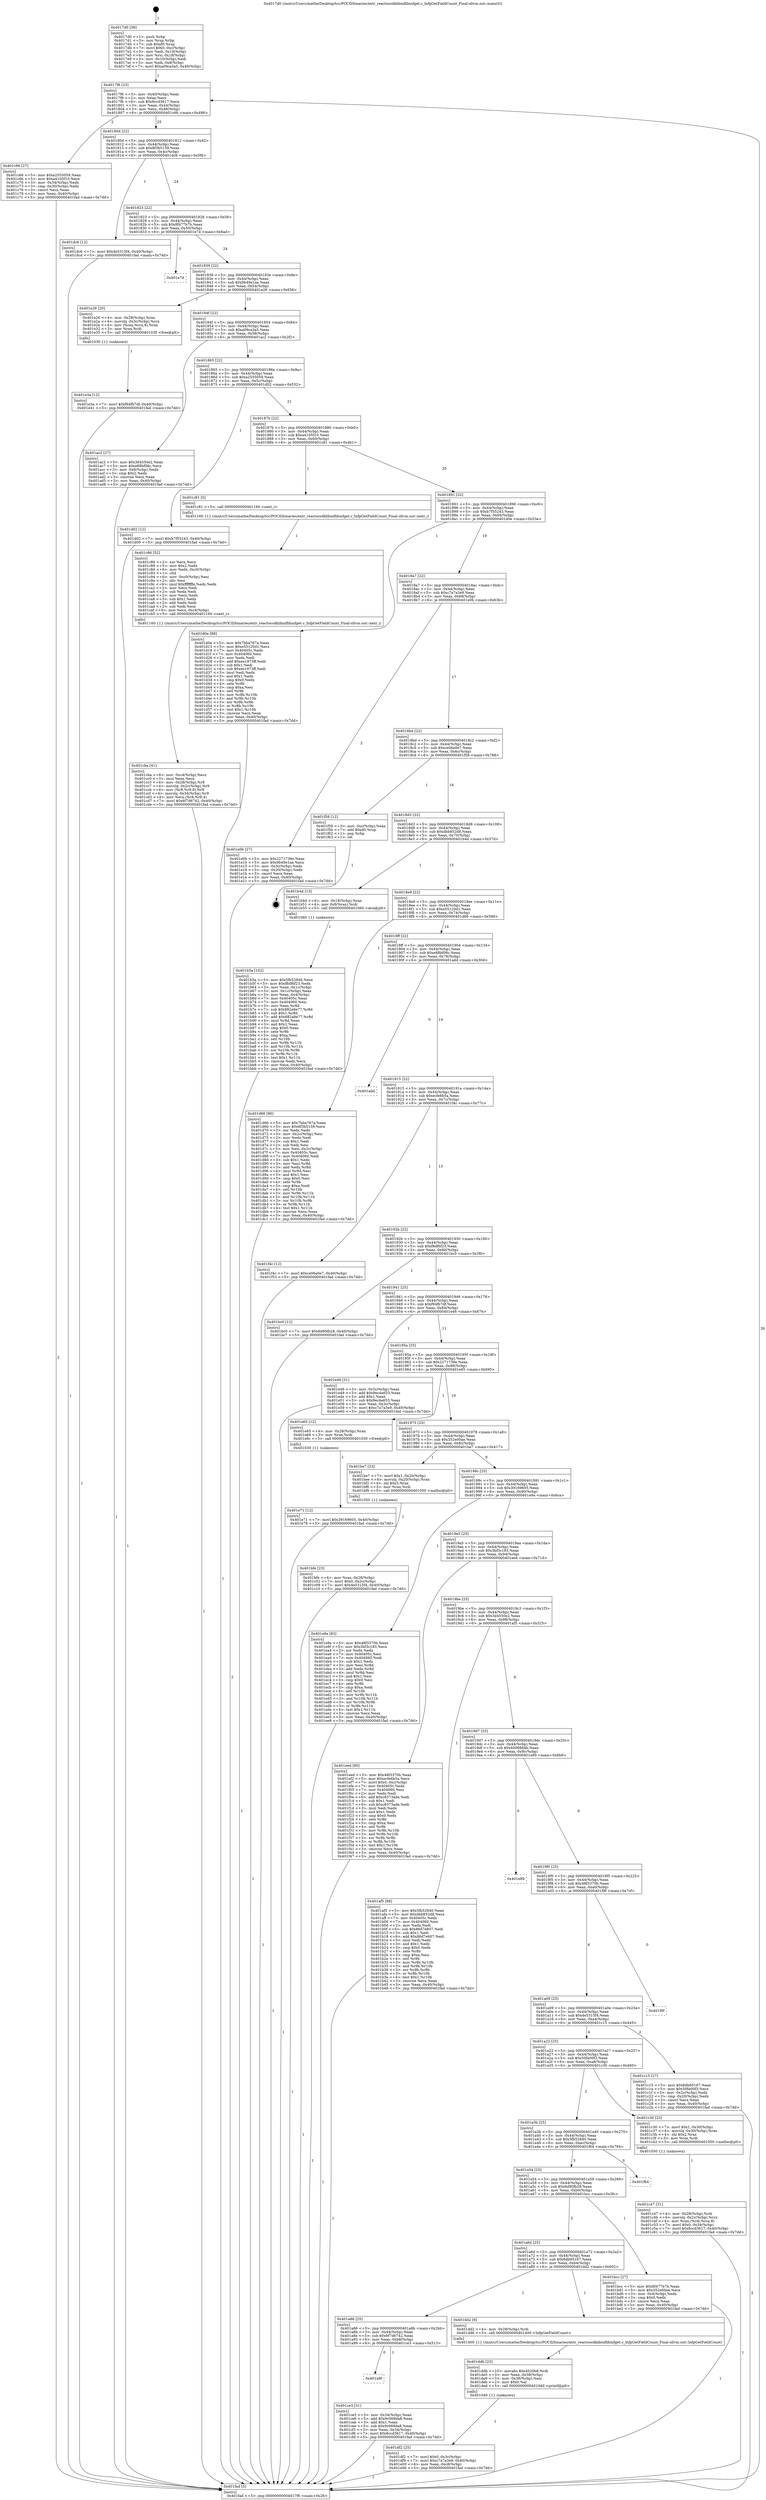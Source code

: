 digraph "0x4017d0" {
  label = "0x4017d0 (/mnt/c/Users/mathe/Desktop/tcc/POCII/binaries/extr_reactossdklibinflibinfget.c_InfpGetFieldCount_Final-ollvm.out::main(0))"
  labelloc = "t"
  node[shape=record]

  Entry [label="",width=0.3,height=0.3,shape=circle,fillcolor=black,style=filled]
  "0x4017f6" [label="{
     0x4017f6 [23]\l
     | [instrs]\l
     &nbsp;&nbsp;0x4017f6 \<+3\>: mov -0x40(%rbp),%eax\l
     &nbsp;&nbsp;0x4017f9 \<+2\>: mov %eax,%ecx\l
     &nbsp;&nbsp;0x4017fb \<+6\>: sub $0x8ccd3617,%ecx\l
     &nbsp;&nbsp;0x401801 \<+3\>: mov %eax,-0x44(%rbp)\l
     &nbsp;&nbsp;0x401804 \<+3\>: mov %ecx,-0x48(%rbp)\l
     &nbsp;&nbsp;0x401807 \<+6\>: je 0000000000401c66 \<main+0x496\>\l
  }"]
  "0x401c66" [label="{
     0x401c66 [27]\l
     | [instrs]\l
     &nbsp;&nbsp;0x401c66 \<+5\>: mov $0xa2555059,%eax\l
     &nbsp;&nbsp;0x401c6b \<+5\>: mov $0xa4105f10,%ecx\l
     &nbsp;&nbsp;0x401c70 \<+3\>: mov -0x34(%rbp),%edx\l
     &nbsp;&nbsp;0x401c73 \<+3\>: cmp -0x30(%rbp),%edx\l
     &nbsp;&nbsp;0x401c76 \<+3\>: cmovl %ecx,%eax\l
     &nbsp;&nbsp;0x401c79 \<+3\>: mov %eax,-0x40(%rbp)\l
     &nbsp;&nbsp;0x401c7c \<+5\>: jmp 0000000000401fad \<main+0x7dd\>\l
  }"]
  "0x40180d" [label="{
     0x40180d [22]\l
     | [instrs]\l
     &nbsp;&nbsp;0x40180d \<+5\>: jmp 0000000000401812 \<main+0x42\>\l
     &nbsp;&nbsp;0x401812 \<+3\>: mov -0x44(%rbp),%eax\l
     &nbsp;&nbsp;0x401815 \<+5\>: sub $0x8f3b5159,%eax\l
     &nbsp;&nbsp;0x40181a \<+3\>: mov %eax,-0x4c(%rbp)\l
     &nbsp;&nbsp;0x40181d \<+6\>: je 0000000000401dc6 \<main+0x5f6\>\l
  }"]
  Exit [label="",width=0.3,height=0.3,shape=circle,fillcolor=black,style=filled,peripheries=2]
  "0x401dc6" [label="{
     0x401dc6 [12]\l
     | [instrs]\l
     &nbsp;&nbsp;0x401dc6 \<+7\>: movl $0x4e5315f4,-0x40(%rbp)\l
     &nbsp;&nbsp;0x401dcd \<+5\>: jmp 0000000000401fad \<main+0x7dd\>\l
  }"]
  "0x401823" [label="{
     0x401823 [22]\l
     | [instrs]\l
     &nbsp;&nbsp;0x401823 \<+5\>: jmp 0000000000401828 \<main+0x58\>\l
     &nbsp;&nbsp;0x401828 \<+3\>: mov -0x44(%rbp),%eax\l
     &nbsp;&nbsp;0x40182b \<+5\>: sub $0x8f477b7b,%eax\l
     &nbsp;&nbsp;0x401830 \<+3\>: mov %eax,-0x50(%rbp)\l
     &nbsp;&nbsp;0x401833 \<+6\>: je 0000000000401e7d \<main+0x6ad\>\l
  }"]
  "0x401e71" [label="{
     0x401e71 [12]\l
     | [instrs]\l
     &nbsp;&nbsp;0x401e71 \<+7\>: movl $0x39169605,-0x40(%rbp)\l
     &nbsp;&nbsp;0x401e78 \<+5\>: jmp 0000000000401fad \<main+0x7dd\>\l
  }"]
  "0x401e7d" [label="{
     0x401e7d\l
  }", style=dashed]
  "0x401839" [label="{
     0x401839 [22]\l
     | [instrs]\l
     &nbsp;&nbsp;0x401839 \<+5\>: jmp 000000000040183e \<main+0x6e\>\l
     &nbsp;&nbsp;0x40183e \<+3\>: mov -0x44(%rbp),%eax\l
     &nbsp;&nbsp;0x401841 \<+5\>: sub $0x9b49e1ae,%eax\l
     &nbsp;&nbsp;0x401846 \<+3\>: mov %eax,-0x54(%rbp)\l
     &nbsp;&nbsp;0x401849 \<+6\>: je 0000000000401e26 \<main+0x656\>\l
  }"]
  "0x401e3a" [label="{
     0x401e3a [12]\l
     | [instrs]\l
     &nbsp;&nbsp;0x401e3a \<+7\>: movl $0xf94fb7df,-0x40(%rbp)\l
     &nbsp;&nbsp;0x401e41 \<+5\>: jmp 0000000000401fad \<main+0x7dd\>\l
  }"]
  "0x401e26" [label="{
     0x401e26 [20]\l
     | [instrs]\l
     &nbsp;&nbsp;0x401e26 \<+4\>: mov -0x28(%rbp),%rax\l
     &nbsp;&nbsp;0x401e2a \<+4\>: movslq -0x3c(%rbp),%rcx\l
     &nbsp;&nbsp;0x401e2e \<+4\>: mov (%rax,%rcx,8),%rax\l
     &nbsp;&nbsp;0x401e32 \<+3\>: mov %rax,%rdi\l
     &nbsp;&nbsp;0x401e35 \<+5\>: call 0000000000401030 \<free@plt\>\l
     | [calls]\l
     &nbsp;&nbsp;0x401030 \{1\} (unknown)\l
  }"]
  "0x40184f" [label="{
     0x40184f [22]\l
     | [instrs]\l
     &nbsp;&nbsp;0x40184f \<+5\>: jmp 0000000000401854 \<main+0x84\>\l
     &nbsp;&nbsp;0x401854 \<+3\>: mov -0x44(%rbp),%eax\l
     &nbsp;&nbsp;0x401857 \<+5\>: sub $0xa09ca3a5,%eax\l
     &nbsp;&nbsp;0x40185c \<+3\>: mov %eax,-0x58(%rbp)\l
     &nbsp;&nbsp;0x40185f \<+6\>: je 0000000000401ac2 \<main+0x2f2\>\l
  }"]
  "0x401df2" [label="{
     0x401df2 [25]\l
     | [instrs]\l
     &nbsp;&nbsp;0x401df2 \<+7\>: movl $0x0,-0x3c(%rbp)\l
     &nbsp;&nbsp;0x401df9 \<+7\>: movl $0xc7a7a3e9,-0x40(%rbp)\l
     &nbsp;&nbsp;0x401e00 \<+6\>: mov %eax,-0xc8(%rbp)\l
     &nbsp;&nbsp;0x401e06 \<+5\>: jmp 0000000000401fad \<main+0x7dd\>\l
  }"]
  "0x401ac2" [label="{
     0x401ac2 [27]\l
     | [instrs]\l
     &nbsp;&nbsp;0x401ac2 \<+5\>: mov $0x3d4550e2,%eax\l
     &nbsp;&nbsp;0x401ac7 \<+5\>: mov $0xe88bf06c,%ecx\l
     &nbsp;&nbsp;0x401acc \<+3\>: mov -0x8(%rbp),%edx\l
     &nbsp;&nbsp;0x401acf \<+3\>: cmp $0x2,%edx\l
     &nbsp;&nbsp;0x401ad2 \<+3\>: cmovne %ecx,%eax\l
     &nbsp;&nbsp;0x401ad5 \<+3\>: mov %eax,-0x40(%rbp)\l
     &nbsp;&nbsp;0x401ad8 \<+5\>: jmp 0000000000401fad \<main+0x7dd\>\l
  }"]
  "0x401865" [label="{
     0x401865 [22]\l
     | [instrs]\l
     &nbsp;&nbsp;0x401865 \<+5\>: jmp 000000000040186a \<main+0x9a\>\l
     &nbsp;&nbsp;0x40186a \<+3\>: mov -0x44(%rbp),%eax\l
     &nbsp;&nbsp;0x40186d \<+5\>: sub $0xa2555059,%eax\l
     &nbsp;&nbsp;0x401872 \<+3\>: mov %eax,-0x5c(%rbp)\l
     &nbsp;&nbsp;0x401875 \<+6\>: je 0000000000401d02 \<main+0x532\>\l
  }"]
  "0x401fad" [label="{
     0x401fad [5]\l
     | [instrs]\l
     &nbsp;&nbsp;0x401fad \<+5\>: jmp 00000000004017f6 \<main+0x26\>\l
  }"]
  "0x4017d0" [label="{
     0x4017d0 [38]\l
     | [instrs]\l
     &nbsp;&nbsp;0x4017d0 \<+1\>: push %rbp\l
     &nbsp;&nbsp;0x4017d1 \<+3\>: mov %rsp,%rbp\l
     &nbsp;&nbsp;0x4017d4 \<+7\>: sub $0xd0,%rsp\l
     &nbsp;&nbsp;0x4017db \<+7\>: movl $0x0,-0xc(%rbp)\l
     &nbsp;&nbsp;0x4017e2 \<+3\>: mov %edi,-0x10(%rbp)\l
     &nbsp;&nbsp;0x4017e5 \<+4\>: mov %rsi,-0x18(%rbp)\l
     &nbsp;&nbsp;0x4017e9 \<+3\>: mov -0x10(%rbp),%edi\l
     &nbsp;&nbsp;0x4017ec \<+3\>: mov %edi,-0x8(%rbp)\l
     &nbsp;&nbsp;0x4017ef \<+7\>: movl $0xa09ca3a5,-0x40(%rbp)\l
  }"]
  "0x401ddb" [label="{
     0x401ddb [23]\l
     | [instrs]\l
     &nbsp;&nbsp;0x401ddb \<+10\>: movabs $0x4020b6,%rdi\l
     &nbsp;&nbsp;0x401de5 \<+3\>: mov %eax,-0x38(%rbp)\l
     &nbsp;&nbsp;0x401de8 \<+3\>: mov -0x38(%rbp),%esi\l
     &nbsp;&nbsp;0x401deb \<+2\>: mov $0x0,%al\l
     &nbsp;&nbsp;0x401ded \<+5\>: call 0000000000401040 \<printf@plt\>\l
     | [calls]\l
     &nbsp;&nbsp;0x401040 \{1\} (unknown)\l
  }"]
  "0x401d02" [label="{
     0x401d02 [12]\l
     | [instrs]\l
     &nbsp;&nbsp;0x401d02 \<+7\>: movl $0xb7f55243,-0x40(%rbp)\l
     &nbsp;&nbsp;0x401d09 \<+5\>: jmp 0000000000401fad \<main+0x7dd\>\l
  }"]
  "0x40187b" [label="{
     0x40187b [22]\l
     | [instrs]\l
     &nbsp;&nbsp;0x40187b \<+5\>: jmp 0000000000401880 \<main+0xb0\>\l
     &nbsp;&nbsp;0x401880 \<+3\>: mov -0x44(%rbp),%eax\l
     &nbsp;&nbsp;0x401883 \<+5\>: sub $0xa4105f10,%eax\l
     &nbsp;&nbsp;0x401888 \<+3\>: mov %eax,-0x60(%rbp)\l
     &nbsp;&nbsp;0x40188b \<+6\>: je 0000000000401c81 \<main+0x4b1\>\l
  }"]
  "0x401a9f" [label="{
     0x401a9f\l
  }", style=dashed]
  "0x401c81" [label="{
     0x401c81 [5]\l
     | [instrs]\l
     &nbsp;&nbsp;0x401c81 \<+5\>: call 0000000000401160 \<next_i\>\l
     | [calls]\l
     &nbsp;&nbsp;0x401160 \{1\} (/mnt/c/Users/mathe/Desktop/tcc/POCII/binaries/extr_reactossdklibinflibinfget.c_InfpGetFieldCount_Final-ollvm.out::next_i)\l
  }"]
  "0x401891" [label="{
     0x401891 [22]\l
     | [instrs]\l
     &nbsp;&nbsp;0x401891 \<+5\>: jmp 0000000000401896 \<main+0xc6\>\l
     &nbsp;&nbsp;0x401896 \<+3\>: mov -0x44(%rbp),%eax\l
     &nbsp;&nbsp;0x401899 \<+5\>: sub $0xb7f55243,%eax\l
     &nbsp;&nbsp;0x40189e \<+3\>: mov %eax,-0x64(%rbp)\l
     &nbsp;&nbsp;0x4018a1 \<+6\>: je 0000000000401d0e \<main+0x53e\>\l
  }"]
  "0x401ce3" [label="{
     0x401ce3 [31]\l
     | [instrs]\l
     &nbsp;&nbsp;0x401ce3 \<+3\>: mov -0x34(%rbp),%eax\l
     &nbsp;&nbsp;0x401ce6 \<+5\>: add $0x9c069da8,%eax\l
     &nbsp;&nbsp;0x401ceb \<+3\>: add $0x1,%eax\l
     &nbsp;&nbsp;0x401cee \<+5\>: sub $0x9c069da8,%eax\l
     &nbsp;&nbsp;0x401cf3 \<+3\>: mov %eax,-0x34(%rbp)\l
     &nbsp;&nbsp;0x401cf6 \<+7\>: movl $0x8ccd3617,-0x40(%rbp)\l
     &nbsp;&nbsp;0x401cfd \<+5\>: jmp 0000000000401fad \<main+0x7dd\>\l
  }"]
  "0x401d0e" [label="{
     0x401d0e [88]\l
     | [instrs]\l
     &nbsp;&nbsp;0x401d0e \<+5\>: mov $0x7bba767a,%eax\l
     &nbsp;&nbsp;0x401d13 \<+5\>: mov $0xe55120d1,%ecx\l
     &nbsp;&nbsp;0x401d18 \<+7\>: mov 0x40405c,%edx\l
     &nbsp;&nbsp;0x401d1f \<+7\>: mov 0x404060,%esi\l
     &nbsp;&nbsp;0x401d26 \<+2\>: mov %edx,%edi\l
     &nbsp;&nbsp;0x401d28 \<+6\>: add $0xee1973ff,%edi\l
     &nbsp;&nbsp;0x401d2e \<+3\>: sub $0x1,%edi\l
     &nbsp;&nbsp;0x401d31 \<+6\>: sub $0xee1973ff,%edi\l
     &nbsp;&nbsp;0x401d37 \<+3\>: imul %edi,%edx\l
     &nbsp;&nbsp;0x401d3a \<+3\>: and $0x1,%edx\l
     &nbsp;&nbsp;0x401d3d \<+3\>: cmp $0x0,%edx\l
     &nbsp;&nbsp;0x401d40 \<+4\>: sete %r8b\l
     &nbsp;&nbsp;0x401d44 \<+3\>: cmp $0xa,%esi\l
     &nbsp;&nbsp;0x401d47 \<+4\>: setl %r9b\l
     &nbsp;&nbsp;0x401d4b \<+3\>: mov %r8b,%r10b\l
     &nbsp;&nbsp;0x401d4e \<+3\>: and %r9b,%r10b\l
     &nbsp;&nbsp;0x401d51 \<+3\>: xor %r9b,%r8b\l
     &nbsp;&nbsp;0x401d54 \<+3\>: or %r8b,%r10b\l
     &nbsp;&nbsp;0x401d57 \<+4\>: test $0x1,%r10b\l
     &nbsp;&nbsp;0x401d5b \<+3\>: cmovne %ecx,%eax\l
     &nbsp;&nbsp;0x401d5e \<+3\>: mov %eax,-0x40(%rbp)\l
     &nbsp;&nbsp;0x401d61 \<+5\>: jmp 0000000000401fad \<main+0x7dd\>\l
  }"]
  "0x4018a7" [label="{
     0x4018a7 [22]\l
     | [instrs]\l
     &nbsp;&nbsp;0x4018a7 \<+5\>: jmp 00000000004018ac \<main+0xdc\>\l
     &nbsp;&nbsp;0x4018ac \<+3\>: mov -0x44(%rbp),%eax\l
     &nbsp;&nbsp;0x4018af \<+5\>: sub $0xc7a7a3e9,%eax\l
     &nbsp;&nbsp;0x4018b4 \<+3\>: mov %eax,-0x68(%rbp)\l
     &nbsp;&nbsp;0x4018b7 \<+6\>: je 0000000000401e0b \<main+0x63b\>\l
  }"]
  "0x401a86" [label="{
     0x401a86 [25]\l
     | [instrs]\l
     &nbsp;&nbsp;0x401a86 \<+5\>: jmp 0000000000401a8b \<main+0x2bb\>\l
     &nbsp;&nbsp;0x401a8b \<+3\>: mov -0x44(%rbp),%eax\l
     &nbsp;&nbsp;0x401a8e \<+5\>: sub $0x6f7d6742,%eax\l
     &nbsp;&nbsp;0x401a93 \<+6\>: mov %eax,-0xb8(%rbp)\l
     &nbsp;&nbsp;0x401a99 \<+6\>: je 0000000000401ce3 \<main+0x513\>\l
  }"]
  "0x401e0b" [label="{
     0x401e0b [27]\l
     | [instrs]\l
     &nbsp;&nbsp;0x401e0b \<+5\>: mov $0x2271739e,%eax\l
     &nbsp;&nbsp;0x401e10 \<+5\>: mov $0x9b49e1ae,%ecx\l
     &nbsp;&nbsp;0x401e15 \<+3\>: mov -0x3c(%rbp),%edx\l
     &nbsp;&nbsp;0x401e18 \<+3\>: cmp -0x20(%rbp),%edx\l
     &nbsp;&nbsp;0x401e1b \<+3\>: cmovl %ecx,%eax\l
     &nbsp;&nbsp;0x401e1e \<+3\>: mov %eax,-0x40(%rbp)\l
     &nbsp;&nbsp;0x401e21 \<+5\>: jmp 0000000000401fad \<main+0x7dd\>\l
  }"]
  "0x4018bd" [label="{
     0x4018bd [22]\l
     | [instrs]\l
     &nbsp;&nbsp;0x4018bd \<+5\>: jmp 00000000004018c2 \<main+0xf2\>\l
     &nbsp;&nbsp;0x4018c2 \<+3\>: mov -0x44(%rbp),%eax\l
     &nbsp;&nbsp;0x4018c5 \<+5\>: sub $0xce06a0e7,%eax\l
     &nbsp;&nbsp;0x4018ca \<+3\>: mov %eax,-0x6c(%rbp)\l
     &nbsp;&nbsp;0x4018cd \<+6\>: je 0000000000401f58 \<main+0x788\>\l
  }"]
  "0x401dd2" [label="{
     0x401dd2 [9]\l
     | [instrs]\l
     &nbsp;&nbsp;0x401dd2 \<+4\>: mov -0x28(%rbp),%rdi\l
     &nbsp;&nbsp;0x401dd6 \<+5\>: call 0000000000401400 \<InfpGetFieldCount\>\l
     | [calls]\l
     &nbsp;&nbsp;0x401400 \{1\} (/mnt/c/Users/mathe/Desktop/tcc/POCII/binaries/extr_reactossdklibinflibinfget.c_InfpGetFieldCount_Final-ollvm.out::InfpGetFieldCount)\l
  }"]
  "0x401f58" [label="{
     0x401f58 [12]\l
     | [instrs]\l
     &nbsp;&nbsp;0x401f58 \<+3\>: mov -0xc(%rbp),%eax\l
     &nbsp;&nbsp;0x401f5b \<+7\>: add $0xd0,%rsp\l
     &nbsp;&nbsp;0x401f62 \<+1\>: pop %rbp\l
     &nbsp;&nbsp;0x401f63 \<+1\>: ret\l
  }"]
  "0x4018d3" [label="{
     0x4018d3 [22]\l
     | [instrs]\l
     &nbsp;&nbsp;0x4018d3 \<+5\>: jmp 00000000004018d8 \<main+0x108\>\l
     &nbsp;&nbsp;0x4018d8 \<+3\>: mov -0x44(%rbp),%eax\l
     &nbsp;&nbsp;0x4018db \<+5\>: sub $0xdbb852d8,%eax\l
     &nbsp;&nbsp;0x4018e0 \<+3\>: mov %eax,-0x70(%rbp)\l
     &nbsp;&nbsp;0x4018e3 \<+6\>: je 0000000000401b4d \<main+0x37d\>\l
  }"]
  "0x401cba" [label="{
     0x401cba [41]\l
     | [instrs]\l
     &nbsp;&nbsp;0x401cba \<+6\>: mov -0xc4(%rbp),%ecx\l
     &nbsp;&nbsp;0x401cc0 \<+3\>: imul %eax,%ecx\l
     &nbsp;&nbsp;0x401cc3 \<+4\>: mov -0x28(%rbp),%r8\l
     &nbsp;&nbsp;0x401cc7 \<+4\>: movslq -0x2c(%rbp),%r9\l
     &nbsp;&nbsp;0x401ccb \<+4\>: mov (%r8,%r9,8),%r8\l
     &nbsp;&nbsp;0x401ccf \<+4\>: movslq -0x34(%rbp),%r9\l
     &nbsp;&nbsp;0x401cd3 \<+4\>: mov %ecx,(%r8,%r9,4)\l
     &nbsp;&nbsp;0x401cd7 \<+7\>: movl $0x6f7d6742,-0x40(%rbp)\l
     &nbsp;&nbsp;0x401cde \<+5\>: jmp 0000000000401fad \<main+0x7dd\>\l
  }"]
  "0x401b4d" [label="{
     0x401b4d [13]\l
     | [instrs]\l
     &nbsp;&nbsp;0x401b4d \<+4\>: mov -0x18(%rbp),%rax\l
     &nbsp;&nbsp;0x401b51 \<+4\>: mov 0x8(%rax),%rdi\l
     &nbsp;&nbsp;0x401b55 \<+5\>: call 0000000000401060 \<atoi@plt\>\l
     | [calls]\l
     &nbsp;&nbsp;0x401060 \{1\} (unknown)\l
  }"]
  "0x4018e9" [label="{
     0x4018e9 [22]\l
     | [instrs]\l
     &nbsp;&nbsp;0x4018e9 \<+5\>: jmp 00000000004018ee \<main+0x11e\>\l
     &nbsp;&nbsp;0x4018ee \<+3\>: mov -0x44(%rbp),%eax\l
     &nbsp;&nbsp;0x4018f1 \<+5\>: sub $0xe55120d1,%eax\l
     &nbsp;&nbsp;0x4018f6 \<+3\>: mov %eax,-0x74(%rbp)\l
     &nbsp;&nbsp;0x4018f9 \<+6\>: je 0000000000401d66 \<main+0x596\>\l
  }"]
  "0x401c86" [label="{
     0x401c86 [52]\l
     | [instrs]\l
     &nbsp;&nbsp;0x401c86 \<+2\>: xor %ecx,%ecx\l
     &nbsp;&nbsp;0x401c88 \<+5\>: mov $0x2,%edx\l
     &nbsp;&nbsp;0x401c8d \<+6\>: mov %edx,-0xc0(%rbp)\l
     &nbsp;&nbsp;0x401c93 \<+1\>: cltd\l
     &nbsp;&nbsp;0x401c94 \<+6\>: mov -0xc0(%rbp),%esi\l
     &nbsp;&nbsp;0x401c9a \<+2\>: idiv %esi\l
     &nbsp;&nbsp;0x401c9c \<+6\>: imul $0xfffffffe,%edx,%edx\l
     &nbsp;&nbsp;0x401ca2 \<+2\>: mov %ecx,%edi\l
     &nbsp;&nbsp;0x401ca4 \<+2\>: sub %edx,%edi\l
     &nbsp;&nbsp;0x401ca6 \<+2\>: mov %ecx,%edx\l
     &nbsp;&nbsp;0x401ca8 \<+3\>: sub $0x1,%edx\l
     &nbsp;&nbsp;0x401cab \<+2\>: add %edx,%edi\l
     &nbsp;&nbsp;0x401cad \<+2\>: sub %edi,%ecx\l
     &nbsp;&nbsp;0x401caf \<+6\>: mov %ecx,-0xc4(%rbp)\l
     &nbsp;&nbsp;0x401cb5 \<+5\>: call 0000000000401160 \<next_i\>\l
     | [calls]\l
     &nbsp;&nbsp;0x401160 \{1\} (/mnt/c/Users/mathe/Desktop/tcc/POCII/binaries/extr_reactossdklibinflibinfget.c_InfpGetFieldCount_Final-ollvm.out::next_i)\l
  }"]
  "0x401d66" [label="{
     0x401d66 [96]\l
     | [instrs]\l
     &nbsp;&nbsp;0x401d66 \<+5\>: mov $0x7bba767a,%eax\l
     &nbsp;&nbsp;0x401d6b \<+5\>: mov $0x8f3b5159,%ecx\l
     &nbsp;&nbsp;0x401d70 \<+2\>: xor %edx,%edx\l
     &nbsp;&nbsp;0x401d72 \<+3\>: mov -0x2c(%rbp),%esi\l
     &nbsp;&nbsp;0x401d75 \<+2\>: mov %edx,%edi\l
     &nbsp;&nbsp;0x401d77 \<+3\>: sub $0x1,%edi\l
     &nbsp;&nbsp;0x401d7a \<+2\>: sub %edi,%esi\l
     &nbsp;&nbsp;0x401d7c \<+3\>: mov %esi,-0x2c(%rbp)\l
     &nbsp;&nbsp;0x401d7f \<+7\>: mov 0x40405c,%esi\l
     &nbsp;&nbsp;0x401d86 \<+7\>: mov 0x404060,%edi\l
     &nbsp;&nbsp;0x401d8d \<+3\>: sub $0x1,%edx\l
     &nbsp;&nbsp;0x401d90 \<+3\>: mov %esi,%r8d\l
     &nbsp;&nbsp;0x401d93 \<+3\>: add %edx,%r8d\l
     &nbsp;&nbsp;0x401d96 \<+4\>: imul %r8d,%esi\l
     &nbsp;&nbsp;0x401d9a \<+3\>: and $0x1,%esi\l
     &nbsp;&nbsp;0x401d9d \<+3\>: cmp $0x0,%esi\l
     &nbsp;&nbsp;0x401da0 \<+4\>: sete %r9b\l
     &nbsp;&nbsp;0x401da4 \<+3\>: cmp $0xa,%edi\l
     &nbsp;&nbsp;0x401da7 \<+4\>: setl %r10b\l
     &nbsp;&nbsp;0x401dab \<+3\>: mov %r9b,%r11b\l
     &nbsp;&nbsp;0x401dae \<+3\>: and %r10b,%r11b\l
     &nbsp;&nbsp;0x401db1 \<+3\>: xor %r10b,%r9b\l
     &nbsp;&nbsp;0x401db4 \<+3\>: or %r9b,%r11b\l
     &nbsp;&nbsp;0x401db7 \<+4\>: test $0x1,%r11b\l
     &nbsp;&nbsp;0x401dbb \<+3\>: cmovne %ecx,%eax\l
     &nbsp;&nbsp;0x401dbe \<+3\>: mov %eax,-0x40(%rbp)\l
     &nbsp;&nbsp;0x401dc1 \<+5\>: jmp 0000000000401fad \<main+0x7dd\>\l
  }"]
  "0x4018ff" [label="{
     0x4018ff [22]\l
     | [instrs]\l
     &nbsp;&nbsp;0x4018ff \<+5\>: jmp 0000000000401904 \<main+0x134\>\l
     &nbsp;&nbsp;0x401904 \<+3\>: mov -0x44(%rbp),%eax\l
     &nbsp;&nbsp;0x401907 \<+5\>: sub $0xe88bf06c,%eax\l
     &nbsp;&nbsp;0x40190c \<+3\>: mov %eax,-0x78(%rbp)\l
     &nbsp;&nbsp;0x40190f \<+6\>: je 0000000000401add \<main+0x30d\>\l
  }"]
  "0x401c47" [label="{
     0x401c47 [31]\l
     | [instrs]\l
     &nbsp;&nbsp;0x401c47 \<+4\>: mov -0x28(%rbp),%rdi\l
     &nbsp;&nbsp;0x401c4b \<+4\>: movslq -0x2c(%rbp),%rcx\l
     &nbsp;&nbsp;0x401c4f \<+4\>: mov %rax,(%rdi,%rcx,8)\l
     &nbsp;&nbsp;0x401c53 \<+7\>: movl $0x0,-0x34(%rbp)\l
     &nbsp;&nbsp;0x401c5a \<+7\>: movl $0x8ccd3617,-0x40(%rbp)\l
     &nbsp;&nbsp;0x401c61 \<+5\>: jmp 0000000000401fad \<main+0x7dd\>\l
  }"]
  "0x401add" [label="{
     0x401add\l
  }", style=dashed]
  "0x401915" [label="{
     0x401915 [22]\l
     | [instrs]\l
     &nbsp;&nbsp;0x401915 \<+5\>: jmp 000000000040191a \<main+0x14a\>\l
     &nbsp;&nbsp;0x40191a \<+3\>: mov -0x44(%rbp),%eax\l
     &nbsp;&nbsp;0x40191d \<+5\>: sub $0xecfe6b5a,%eax\l
     &nbsp;&nbsp;0x401922 \<+3\>: mov %eax,-0x7c(%rbp)\l
     &nbsp;&nbsp;0x401925 \<+6\>: je 0000000000401f4c \<main+0x77c\>\l
  }"]
  "0x401bfe" [label="{
     0x401bfe [23]\l
     | [instrs]\l
     &nbsp;&nbsp;0x401bfe \<+4\>: mov %rax,-0x28(%rbp)\l
     &nbsp;&nbsp;0x401c02 \<+7\>: movl $0x0,-0x2c(%rbp)\l
     &nbsp;&nbsp;0x401c09 \<+7\>: movl $0x4e5315f4,-0x40(%rbp)\l
     &nbsp;&nbsp;0x401c10 \<+5\>: jmp 0000000000401fad \<main+0x7dd\>\l
  }"]
  "0x401f4c" [label="{
     0x401f4c [12]\l
     | [instrs]\l
     &nbsp;&nbsp;0x401f4c \<+7\>: movl $0xce06a0e7,-0x40(%rbp)\l
     &nbsp;&nbsp;0x401f53 \<+5\>: jmp 0000000000401fad \<main+0x7dd\>\l
  }"]
  "0x40192b" [label="{
     0x40192b [22]\l
     | [instrs]\l
     &nbsp;&nbsp;0x40192b \<+5\>: jmp 0000000000401930 \<main+0x160\>\l
     &nbsp;&nbsp;0x401930 \<+3\>: mov -0x44(%rbp),%eax\l
     &nbsp;&nbsp;0x401933 \<+5\>: sub $0xf8df6f23,%eax\l
     &nbsp;&nbsp;0x401938 \<+3\>: mov %eax,-0x80(%rbp)\l
     &nbsp;&nbsp;0x40193b \<+6\>: je 0000000000401bc0 \<main+0x3f0\>\l
  }"]
  "0x401a6d" [label="{
     0x401a6d [25]\l
     | [instrs]\l
     &nbsp;&nbsp;0x401a6d \<+5\>: jmp 0000000000401a72 \<main+0x2a2\>\l
     &nbsp;&nbsp;0x401a72 \<+3\>: mov -0x44(%rbp),%eax\l
     &nbsp;&nbsp;0x401a75 \<+5\>: sub $0x6db95167,%eax\l
     &nbsp;&nbsp;0x401a7a \<+6\>: mov %eax,-0xb4(%rbp)\l
     &nbsp;&nbsp;0x401a80 \<+6\>: je 0000000000401dd2 \<main+0x602\>\l
  }"]
  "0x401bc0" [label="{
     0x401bc0 [12]\l
     | [instrs]\l
     &nbsp;&nbsp;0x401bc0 \<+7\>: movl $0x6d90fb28,-0x40(%rbp)\l
     &nbsp;&nbsp;0x401bc7 \<+5\>: jmp 0000000000401fad \<main+0x7dd\>\l
  }"]
  "0x401941" [label="{
     0x401941 [25]\l
     | [instrs]\l
     &nbsp;&nbsp;0x401941 \<+5\>: jmp 0000000000401946 \<main+0x176\>\l
     &nbsp;&nbsp;0x401946 \<+3\>: mov -0x44(%rbp),%eax\l
     &nbsp;&nbsp;0x401949 \<+5\>: sub $0xf94fb7df,%eax\l
     &nbsp;&nbsp;0x40194e \<+6\>: mov %eax,-0x84(%rbp)\l
     &nbsp;&nbsp;0x401954 \<+6\>: je 0000000000401e46 \<main+0x676\>\l
  }"]
  "0x401bcc" [label="{
     0x401bcc [27]\l
     | [instrs]\l
     &nbsp;&nbsp;0x401bcc \<+5\>: mov $0x8f477b7b,%eax\l
     &nbsp;&nbsp;0x401bd1 \<+5\>: mov $0x352e00ae,%ecx\l
     &nbsp;&nbsp;0x401bd6 \<+3\>: mov -0x4(%rbp),%edx\l
     &nbsp;&nbsp;0x401bd9 \<+3\>: cmp $0x0,%edx\l
     &nbsp;&nbsp;0x401bdc \<+3\>: cmove %ecx,%eax\l
     &nbsp;&nbsp;0x401bdf \<+3\>: mov %eax,-0x40(%rbp)\l
     &nbsp;&nbsp;0x401be2 \<+5\>: jmp 0000000000401fad \<main+0x7dd\>\l
  }"]
  "0x401e46" [label="{
     0x401e46 [31]\l
     | [instrs]\l
     &nbsp;&nbsp;0x401e46 \<+3\>: mov -0x3c(%rbp),%eax\l
     &nbsp;&nbsp;0x401e49 \<+5\>: add $0x9ec4a653,%eax\l
     &nbsp;&nbsp;0x401e4e \<+3\>: add $0x1,%eax\l
     &nbsp;&nbsp;0x401e51 \<+5\>: sub $0x9ec4a653,%eax\l
     &nbsp;&nbsp;0x401e56 \<+3\>: mov %eax,-0x3c(%rbp)\l
     &nbsp;&nbsp;0x401e59 \<+7\>: movl $0xc7a7a3e9,-0x40(%rbp)\l
     &nbsp;&nbsp;0x401e60 \<+5\>: jmp 0000000000401fad \<main+0x7dd\>\l
  }"]
  "0x40195a" [label="{
     0x40195a [25]\l
     | [instrs]\l
     &nbsp;&nbsp;0x40195a \<+5\>: jmp 000000000040195f \<main+0x18f\>\l
     &nbsp;&nbsp;0x40195f \<+3\>: mov -0x44(%rbp),%eax\l
     &nbsp;&nbsp;0x401962 \<+5\>: sub $0x2271739e,%eax\l
     &nbsp;&nbsp;0x401967 \<+6\>: mov %eax,-0x88(%rbp)\l
     &nbsp;&nbsp;0x40196d \<+6\>: je 0000000000401e65 \<main+0x695\>\l
  }"]
  "0x401a54" [label="{
     0x401a54 [25]\l
     | [instrs]\l
     &nbsp;&nbsp;0x401a54 \<+5\>: jmp 0000000000401a59 \<main+0x289\>\l
     &nbsp;&nbsp;0x401a59 \<+3\>: mov -0x44(%rbp),%eax\l
     &nbsp;&nbsp;0x401a5c \<+5\>: sub $0x6d90fb28,%eax\l
     &nbsp;&nbsp;0x401a61 \<+6\>: mov %eax,-0xb0(%rbp)\l
     &nbsp;&nbsp;0x401a67 \<+6\>: je 0000000000401bcc \<main+0x3fc\>\l
  }"]
  "0x401e65" [label="{
     0x401e65 [12]\l
     | [instrs]\l
     &nbsp;&nbsp;0x401e65 \<+4\>: mov -0x28(%rbp),%rax\l
     &nbsp;&nbsp;0x401e69 \<+3\>: mov %rax,%rdi\l
     &nbsp;&nbsp;0x401e6c \<+5\>: call 0000000000401030 \<free@plt\>\l
     | [calls]\l
     &nbsp;&nbsp;0x401030 \{1\} (unknown)\l
  }"]
  "0x401973" [label="{
     0x401973 [25]\l
     | [instrs]\l
     &nbsp;&nbsp;0x401973 \<+5\>: jmp 0000000000401978 \<main+0x1a8\>\l
     &nbsp;&nbsp;0x401978 \<+3\>: mov -0x44(%rbp),%eax\l
     &nbsp;&nbsp;0x40197b \<+5\>: sub $0x352e00ae,%eax\l
     &nbsp;&nbsp;0x401980 \<+6\>: mov %eax,-0x8c(%rbp)\l
     &nbsp;&nbsp;0x401986 \<+6\>: je 0000000000401be7 \<main+0x417\>\l
  }"]
  "0x401f64" [label="{
     0x401f64\l
  }", style=dashed]
  "0x401be7" [label="{
     0x401be7 [23]\l
     | [instrs]\l
     &nbsp;&nbsp;0x401be7 \<+7\>: movl $0x1,-0x20(%rbp)\l
     &nbsp;&nbsp;0x401bee \<+4\>: movslq -0x20(%rbp),%rax\l
     &nbsp;&nbsp;0x401bf2 \<+4\>: shl $0x3,%rax\l
     &nbsp;&nbsp;0x401bf6 \<+3\>: mov %rax,%rdi\l
     &nbsp;&nbsp;0x401bf9 \<+5\>: call 0000000000401050 \<malloc@plt\>\l
     | [calls]\l
     &nbsp;&nbsp;0x401050 \{1\} (unknown)\l
  }"]
  "0x40198c" [label="{
     0x40198c [25]\l
     | [instrs]\l
     &nbsp;&nbsp;0x40198c \<+5\>: jmp 0000000000401991 \<main+0x1c1\>\l
     &nbsp;&nbsp;0x401991 \<+3\>: mov -0x44(%rbp),%eax\l
     &nbsp;&nbsp;0x401994 \<+5\>: sub $0x39169605,%eax\l
     &nbsp;&nbsp;0x401999 \<+6\>: mov %eax,-0x90(%rbp)\l
     &nbsp;&nbsp;0x40199f \<+6\>: je 0000000000401e9a \<main+0x6ca\>\l
  }"]
  "0x401a3b" [label="{
     0x401a3b [25]\l
     | [instrs]\l
     &nbsp;&nbsp;0x401a3b \<+5\>: jmp 0000000000401a40 \<main+0x270\>\l
     &nbsp;&nbsp;0x401a40 \<+3\>: mov -0x44(%rbp),%eax\l
     &nbsp;&nbsp;0x401a43 \<+5\>: sub $0x5fb52840,%eax\l
     &nbsp;&nbsp;0x401a48 \<+6\>: mov %eax,-0xac(%rbp)\l
     &nbsp;&nbsp;0x401a4e \<+6\>: je 0000000000401f64 \<main+0x794\>\l
  }"]
  "0x401e9a" [label="{
     0x401e9a [83]\l
     | [instrs]\l
     &nbsp;&nbsp;0x401e9a \<+5\>: mov $0x48f3370b,%eax\l
     &nbsp;&nbsp;0x401e9f \<+5\>: mov $0x3bf3c183,%ecx\l
     &nbsp;&nbsp;0x401ea4 \<+2\>: xor %edx,%edx\l
     &nbsp;&nbsp;0x401ea6 \<+7\>: mov 0x40405c,%esi\l
     &nbsp;&nbsp;0x401ead \<+7\>: mov 0x404060,%edi\l
     &nbsp;&nbsp;0x401eb4 \<+3\>: sub $0x1,%edx\l
     &nbsp;&nbsp;0x401eb7 \<+3\>: mov %esi,%r8d\l
     &nbsp;&nbsp;0x401eba \<+3\>: add %edx,%r8d\l
     &nbsp;&nbsp;0x401ebd \<+4\>: imul %r8d,%esi\l
     &nbsp;&nbsp;0x401ec1 \<+3\>: and $0x1,%esi\l
     &nbsp;&nbsp;0x401ec4 \<+3\>: cmp $0x0,%esi\l
     &nbsp;&nbsp;0x401ec7 \<+4\>: sete %r9b\l
     &nbsp;&nbsp;0x401ecb \<+3\>: cmp $0xa,%edi\l
     &nbsp;&nbsp;0x401ece \<+4\>: setl %r10b\l
     &nbsp;&nbsp;0x401ed2 \<+3\>: mov %r9b,%r11b\l
     &nbsp;&nbsp;0x401ed5 \<+3\>: and %r10b,%r11b\l
     &nbsp;&nbsp;0x401ed8 \<+3\>: xor %r10b,%r9b\l
     &nbsp;&nbsp;0x401edb \<+3\>: or %r9b,%r11b\l
     &nbsp;&nbsp;0x401ede \<+4\>: test $0x1,%r11b\l
     &nbsp;&nbsp;0x401ee2 \<+3\>: cmovne %ecx,%eax\l
     &nbsp;&nbsp;0x401ee5 \<+3\>: mov %eax,-0x40(%rbp)\l
     &nbsp;&nbsp;0x401ee8 \<+5\>: jmp 0000000000401fad \<main+0x7dd\>\l
  }"]
  "0x4019a5" [label="{
     0x4019a5 [25]\l
     | [instrs]\l
     &nbsp;&nbsp;0x4019a5 \<+5\>: jmp 00000000004019aa \<main+0x1da\>\l
     &nbsp;&nbsp;0x4019aa \<+3\>: mov -0x44(%rbp),%eax\l
     &nbsp;&nbsp;0x4019ad \<+5\>: sub $0x3bf3c183,%eax\l
     &nbsp;&nbsp;0x4019b2 \<+6\>: mov %eax,-0x94(%rbp)\l
     &nbsp;&nbsp;0x4019b8 \<+6\>: je 0000000000401eed \<main+0x71d\>\l
  }"]
  "0x401c30" [label="{
     0x401c30 [23]\l
     | [instrs]\l
     &nbsp;&nbsp;0x401c30 \<+7\>: movl $0x1,-0x30(%rbp)\l
     &nbsp;&nbsp;0x401c37 \<+4\>: movslq -0x30(%rbp),%rax\l
     &nbsp;&nbsp;0x401c3b \<+4\>: shl $0x2,%rax\l
     &nbsp;&nbsp;0x401c3f \<+3\>: mov %rax,%rdi\l
     &nbsp;&nbsp;0x401c42 \<+5\>: call 0000000000401050 \<malloc@plt\>\l
     | [calls]\l
     &nbsp;&nbsp;0x401050 \{1\} (unknown)\l
  }"]
  "0x401eed" [label="{
     0x401eed [95]\l
     | [instrs]\l
     &nbsp;&nbsp;0x401eed \<+5\>: mov $0x48f3370b,%eax\l
     &nbsp;&nbsp;0x401ef2 \<+5\>: mov $0xecfe6b5a,%ecx\l
     &nbsp;&nbsp;0x401ef7 \<+7\>: movl $0x0,-0xc(%rbp)\l
     &nbsp;&nbsp;0x401efe \<+7\>: mov 0x40405c,%edx\l
     &nbsp;&nbsp;0x401f05 \<+7\>: mov 0x404060,%esi\l
     &nbsp;&nbsp;0x401f0c \<+2\>: mov %edx,%edi\l
     &nbsp;&nbsp;0x401f0e \<+6\>: add $0xc8373ade,%edi\l
     &nbsp;&nbsp;0x401f14 \<+3\>: sub $0x1,%edi\l
     &nbsp;&nbsp;0x401f17 \<+6\>: sub $0xc8373ade,%edi\l
     &nbsp;&nbsp;0x401f1d \<+3\>: imul %edi,%edx\l
     &nbsp;&nbsp;0x401f20 \<+3\>: and $0x1,%edx\l
     &nbsp;&nbsp;0x401f23 \<+3\>: cmp $0x0,%edx\l
     &nbsp;&nbsp;0x401f26 \<+4\>: sete %r8b\l
     &nbsp;&nbsp;0x401f2a \<+3\>: cmp $0xa,%esi\l
     &nbsp;&nbsp;0x401f2d \<+4\>: setl %r9b\l
     &nbsp;&nbsp;0x401f31 \<+3\>: mov %r8b,%r10b\l
     &nbsp;&nbsp;0x401f34 \<+3\>: and %r9b,%r10b\l
     &nbsp;&nbsp;0x401f37 \<+3\>: xor %r9b,%r8b\l
     &nbsp;&nbsp;0x401f3a \<+3\>: or %r8b,%r10b\l
     &nbsp;&nbsp;0x401f3d \<+4\>: test $0x1,%r10b\l
     &nbsp;&nbsp;0x401f41 \<+3\>: cmovne %ecx,%eax\l
     &nbsp;&nbsp;0x401f44 \<+3\>: mov %eax,-0x40(%rbp)\l
     &nbsp;&nbsp;0x401f47 \<+5\>: jmp 0000000000401fad \<main+0x7dd\>\l
  }"]
  "0x4019be" [label="{
     0x4019be [25]\l
     | [instrs]\l
     &nbsp;&nbsp;0x4019be \<+5\>: jmp 00000000004019c3 \<main+0x1f3\>\l
     &nbsp;&nbsp;0x4019c3 \<+3\>: mov -0x44(%rbp),%eax\l
     &nbsp;&nbsp;0x4019c6 \<+5\>: sub $0x3d4550e2,%eax\l
     &nbsp;&nbsp;0x4019cb \<+6\>: mov %eax,-0x98(%rbp)\l
     &nbsp;&nbsp;0x4019d1 \<+6\>: je 0000000000401af5 \<main+0x325\>\l
  }"]
  "0x401a22" [label="{
     0x401a22 [25]\l
     | [instrs]\l
     &nbsp;&nbsp;0x401a22 \<+5\>: jmp 0000000000401a27 \<main+0x257\>\l
     &nbsp;&nbsp;0x401a27 \<+3\>: mov -0x44(%rbp),%eax\l
     &nbsp;&nbsp;0x401a2a \<+5\>: sub $0x50fa00f3,%eax\l
     &nbsp;&nbsp;0x401a2f \<+6\>: mov %eax,-0xa8(%rbp)\l
     &nbsp;&nbsp;0x401a35 \<+6\>: je 0000000000401c30 \<main+0x460\>\l
  }"]
  "0x401af5" [label="{
     0x401af5 [88]\l
     | [instrs]\l
     &nbsp;&nbsp;0x401af5 \<+5\>: mov $0x5fb52840,%eax\l
     &nbsp;&nbsp;0x401afa \<+5\>: mov $0xdbb852d8,%ecx\l
     &nbsp;&nbsp;0x401aff \<+7\>: mov 0x40405c,%edx\l
     &nbsp;&nbsp;0x401b06 \<+7\>: mov 0x404060,%esi\l
     &nbsp;&nbsp;0x401b0d \<+2\>: mov %edx,%edi\l
     &nbsp;&nbsp;0x401b0f \<+6\>: sub $0x86d7e607,%edi\l
     &nbsp;&nbsp;0x401b15 \<+3\>: sub $0x1,%edi\l
     &nbsp;&nbsp;0x401b18 \<+6\>: add $0x86d7e607,%edi\l
     &nbsp;&nbsp;0x401b1e \<+3\>: imul %edi,%edx\l
     &nbsp;&nbsp;0x401b21 \<+3\>: and $0x1,%edx\l
     &nbsp;&nbsp;0x401b24 \<+3\>: cmp $0x0,%edx\l
     &nbsp;&nbsp;0x401b27 \<+4\>: sete %r8b\l
     &nbsp;&nbsp;0x401b2b \<+3\>: cmp $0xa,%esi\l
     &nbsp;&nbsp;0x401b2e \<+4\>: setl %r9b\l
     &nbsp;&nbsp;0x401b32 \<+3\>: mov %r8b,%r10b\l
     &nbsp;&nbsp;0x401b35 \<+3\>: and %r9b,%r10b\l
     &nbsp;&nbsp;0x401b38 \<+3\>: xor %r9b,%r8b\l
     &nbsp;&nbsp;0x401b3b \<+3\>: or %r8b,%r10b\l
     &nbsp;&nbsp;0x401b3e \<+4\>: test $0x1,%r10b\l
     &nbsp;&nbsp;0x401b42 \<+3\>: cmovne %ecx,%eax\l
     &nbsp;&nbsp;0x401b45 \<+3\>: mov %eax,-0x40(%rbp)\l
     &nbsp;&nbsp;0x401b48 \<+5\>: jmp 0000000000401fad \<main+0x7dd\>\l
  }"]
  "0x4019d7" [label="{
     0x4019d7 [25]\l
     | [instrs]\l
     &nbsp;&nbsp;0x4019d7 \<+5\>: jmp 00000000004019dc \<main+0x20c\>\l
     &nbsp;&nbsp;0x4019dc \<+3\>: mov -0x44(%rbp),%eax\l
     &nbsp;&nbsp;0x4019df \<+5\>: sub $0x4008884b,%eax\l
     &nbsp;&nbsp;0x4019e4 \<+6\>: mov %eax,-0x9c(%rbp)\l
     &nbsp;&nbsp;0x4019ea \<+6\>: je 0000000000401e89 \<main+0x6b9\>\l
  }"]
  "0x401b5a" [label="{
     0x401b5a [102]\l
     | [instrs]\l
     &nbsp;&nbsp;0x401b5a \<+5\>: mov $0x5fb52840,%ecx\l
     &nbsp;&nbsp;0x401b5f \<+5\>: mov $0xf8df6f23,%edx\l
     &nbsp;&nbsp;0x401b64 \<+3\>: mov %eax,-0x1c(%rbp)\l
     &nbsp;&nbsp;0x401b67 \<+3\>: mov -0x1c(%rbp),%eax\l
     &nbsp;&nbsp;0x401b6a \<+3\>: mov %eax,-0x4(%rbp)\l
     &nbsp;&nbsp;0x401b6d \<+7\>: mov 0x40405c,%eax\l
     &nbsp;&nbsp;0x401b74 \<+7\>: mov 0x404060,%esi\l
     &nbsp;&nbsp;0x401b7b \<+3\>: mov %eax,%r8d\l
     &nbsp;&nbsp;0x401b7e \<+7\>: sub $0x882a8e77,%r8d\l
     &nbsp;&nbsp;0x401b85 \<+4\>: sub $0x1,%r8d\l
     &nbsp;&nbsp;0x401b89 \<+7\>: add $0x882a8e77,%r8d\l
     &nbsp;&nbsp;0x401b90 \<+4\>: imul %r8d,%eax\l
     &nbsp;&nbsp;0x401b94 \<+3\>: and $0x1,%eax\l
     &nbsp;&nbsp;0x401b97 \<+3\>: cmp $0x0,%eax\l
     &nbsp;&nbsp;0x401b9a \<+4\>: sete %r9b\l
     &nbsp;&nbsp;0x401b9e \<+3\>: cmp $0xa,%esi\l
     &nbsp;&nbsp;0x401ba1 \<+4\>: setl %r10b\l
     &nbsp;&nbsp;0x401ba5 \<+3\>: mov %r9b,%r11b\l
     &nbsp;&nbsp;0x401ba8 \<+3\>: and %r10b,%r11b\l
     &nbsp;&nbsp;0x401bab \<+3\>: xor %r10b,%r9b\l
     &nbsp;&nbsp;0x401bae \<+3\>: or %r9b,%r11b\l
     &nbsp;&nbsp;0x401bb1 \<+4\>: test $0x1,%r11b\l
     &nbsp;&nbsp;0x401bb5 \<+3\>: cmovne %edx,%ecx\l
     &nbsp;&nbsp;0x401bb8 \<+3\>: mov %ecx,-0x40(%rbp)\l
     &nbsp;&nbsp;0x401bbb \<+5\>: jmp 0000000000401fad \<main+0x7dd\>\l
  }"]
  "0x401c15" [label="{
     0x401c15 [27]\l
     | [instrs]\l
     &nbsp;&nbsp;0x401c15 \<+5\>: mov $0x6db95167,%eax\l
     &nbsp;&nbsp;0x401c1a \<+5\>: mov $0x50fa00f3,%ecx\l
     &nbsp;&nbsp;0x401c1f \<+3\>: mov -0x2c(%rbp),%edx\l
     &nbsp;&nbsp;0x401c22 \<+3\>: cmp -0x20(%rbp),%edx\l
     &nbsp;&nbsp;0x401c25 \<+3\>: cmovl %ecx,%eax\l
     &nbsp;&nbsp;0x401c28 \<+3\>: mov %eax,-0x40(%rbp)\l
     &nbsp;&nbsp;0x401c2b \<+5\>: jmp 0000000000401fad \<main+0x7dd\>\l
  }"]
  "0x401e89" [label="{
     0x401e89\l
  }", style=dashed]
  "0x4019f0" [label="{
     0x4019f0 [25]\l
     | [instrs]\l
     &nbsp;&nbsp;0x4019f0 \<+5\>: jmp 00000000004019f5 \<main+0x225\>\l
     &nbsp;&nbsp;0x4019f5 \<+3\>: mov -0x44(%rbp),%eax\l
     &nbsp;&nbsp;0x4019f8 \<+5\>: sub $0x48f3370b,%eax\l
     &nbsp;&nbsp;0x4019fd \<+6\>: mov %eax,-0xa0(%rbp)\l
     &nbsp;&nbsp;0x401a03 \<+6\>: je 0000000000401f9f \<main+0x7cf\>\l
  }"]
  "0x401a09" [label="{
     0x401a09 [25]\l
     | [instrs]\l
     &nbsp;&nbsp;0x401a09 \<+5\>: jmp 0000000000401a0e \<main+0x23e\>\l
     &nbsp;&nbsp;0x401a0e \<+3\>: mov -0x44(%rbp),%eax\l
     &nbsp;&nbsp;0x401a11 \<+5\>: sub $0x4e5315f4,%eax\l
     &nbsp;&nbsp;0x401a16 \<+6\>: mov %eax,-0xa4(%rbp)\l
     &nbsp;&nbsp;0x401a1c \<+6\>: je 0000000000401c15 \<main+0x445\>\l
  }"]
  "0x401f9f" [label="{
     0x401f9f\l
  }", style=dashed]
  Entry -> "0x4017d0" [label=" 1"]
  "0x4017f6" -> "0x401c66" [label=" 2"]
  "0x4017f6" -> "0x40180d" [label=" 25"]
  "0x401f58" -> Exit [label=" 1"]
  "0x40180d" -> "0x401dc6" [label=" 1"]
  "0x40180d" -> "0x401823" [label=" 24"]
  "0x401f4c" -> "0x401fad" [label=" 1"]
  "0x401823" -> "0x401e7d" [label=" 0"]
  "0x401823" -> "0x401839" [label=" 24"]
  "0x401eed" -> "0x401fad" [label=" 1"]
  "0x401839" -> "0x401e26" [label=" 1"]
  "0x401839" -> "0x40184f" [label=" 23"]
  "0x401e9a" -> "0x401fad" [label=" 1"]
  "0x40184f" -> "0x401ac2" [label=" 1"]
  "0x40184f" -> "0x401865" [label=" 22"]
  "0x401ac2" -> "0x401fad" [label=" 1"]
  "0x4017d0" -> "0x4017f6" [label=" 1"]
  "0x401fad" -> "0x4017f6" [label=" 26"]
  "0x401e71" -> "0x401fad" [label=" 1"]
  "0x401865" -> "0x401d02" [label=" 1"]
  "0x401865" -> "0x40187b" [label=" 21"]
  "0x401e65" -> "0x401e71" [label=" 1"]
  "0x40187b" -> "0x401c81" [label=" 1"]
  "0x40187b" -> "0x401891" [label=" 20"]
  "0x401e46" -> "0x401fad" [label=" 1"]
  "0x401891" -> "0x401d0e" [label=" 1"]
  "0x401891" -> "0x4018a7" [label=" 19"]
  "0x401e3a" -> "0x401fad" [label=" 1"]
  "0x4018a7" -> "0x401e0b" [label=" 2"]
  "0x4018a7" -> "0x4018bd" [label=" 17"]
  "0x401e0b" -> "0x401fad" [label=" 2"]
  "0x4018bd" -> "0x401f58" [label=" 1"]
  "0x4018bd" -> "0x4018d3" [label=" 16"]
  "0x401df2" -> "0x401fad" [label=" 1"]
  "0x4018d3" -> "0x401b4d" [label=" 1"]
  "0x4018d3" -> "0x4018e9" [label=" 15"]
  "0x401dd2" -> "0x401ddb" [label=" 1"]
  "0x4018e9" -> "0x401d66" [label=" 1"]
  "0x4018e9" -> "0x4018ff" [label=" 14"]
  "0x401dc6" -> "0x401fad" [label=" 1"]
  "0x4018ff" -> "0x401add" [label=" 0"]
  "0x4018ff" -> "0x401915" [label=" 14"]
  "0x401d66" -> "0x401fad" [label=" 1"]
  "0x401915" -> "0x401f4c" [label=" 1"]
  "0x401915" -> "0x40192b" [label=" 13"]
  "0x401d0e" -> "0x401fad" [label=" 1"]
  "0x40192b" -> "0x401bc0" [label=" 1"]
  "0x40192b" -> "0x401941" [label=" 12"]
  "0x401d02" -> "0x401fad" [label=" 1"]
  "0x401941" -> "0x401e46" [label=" 1"]
  "0x401941" -> "0x40195a" [label=" 11"]
  "0x401ce3" -> "0x401fad" [label=" 1"]
  "0x40195a" -> "0x401e65" [label=" 1"]
  "0x40195a" -> "0x401973" [label=" 10"]
  "0x401a86" -> "0x401ce3" [label=" 1"]
  "0x401973" -> "0x401be7" [label=" 1"]
  "0x401973" -> "0x40198c" [label=" 9"]
  "0x401e26" -> "0x401e3a" [label=" 1"]
  "0x40198c" -> "0x401e9a" [label=" 1"]
  "0x40198c" -> "0x4019a5" [label=" 8"]
  "0x401a6d" -> "0x401dd2" [label=" 1"]
  "0x4019a5" -> "0x401eed" [label=" 1"]
  "0x4019a5" -> "0x4019be" [label=" 7"]
  "0x401ddb" -> "0x401df2" [label=" 1"]
  "0x4019be" -> "0x401af5" [label=" 1"]
  "0x4019be" -> "0x4019d7" [label=" 6"]
  "0x401af5" -> "0x401fad" [label=" 1"]
  "0x401b4d" -> "0x401b5a" [label=" 1"]
  "0x401b5a" -> "0x401fad" [label=" 1"]
  "0x401bc0" -> "0x401fad" [label=" 1"]
  "0x401c86" -> "0x401cba" [label=" 1"]
  "0x4019d7" -> "0x401e89" [label=" 0"]
  "0x4019d7" -> "0x4019f0" [label=" 6"]
  "0x401c81" -> "0x401c86" [label=" 1"]
  "0x4019f0" -> "0x401f9f" [label=" 0"]
  "0x4019f0" -> "0x401a09" [label=" 6"]
  "0x401c66" -> "0x401fad" [label=" 2"]
  "0x401a09" -> "0x401c15" [label=" 2"]
  "0x401a09" -> "0x401a22" [label=" 4"]
  "0x401cba" -> "0x401fad" [label=" 1"]
  "0x401a22" -> "0x401c30" [label=" 1"]
  "0x401a22" -> "0x401a3b" [label=" 3"]
  "0x401a6d" -> "0x401a86" [label=" 1"]
  "0x401a3b" -> "0x401f64" [label=" 0"]
  "0x401a3b" -> "0x401a54" [label=" 3"]
  "0x401a86" -> "0x401a9f" [label=" 0"]
  "0x401a54" -> "0x401bcc" [label=" 1"]
  "0x401a54" -> "0x401a6d" [label=" 2"]
  "0x401bcc" -> "0x401fad" [label=" 1"]
  "0x401be7" -> "0x401bfe" [label=" 1"]
  "0x401bfe" -> "0x401fad" [label=" 1"]
  "0x401c15" -> "0x401fad" [label=" 2"]
  "0x401c30" -> "0x401c47" [label=" 1"]
  "0x401c47" -> "0x401fad" [label=" 1"]
}
